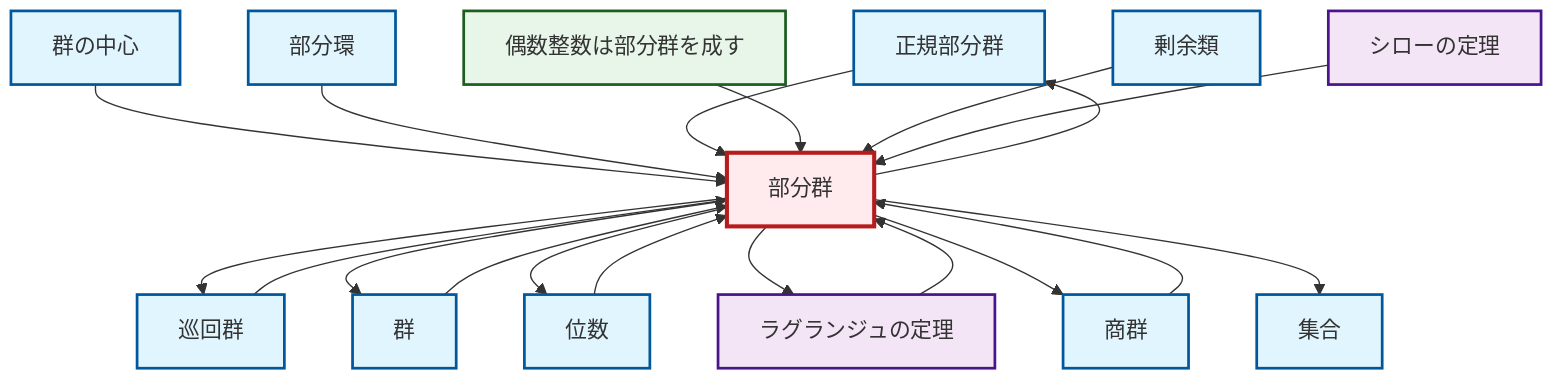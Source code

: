 graph TD
    classDef definition fill:#e1f5fe,stroke:#01579b,stroke-width:2px
    classDef theorem fill:#f3e5f5,stroke:#4a148c,stroke-width:2px
    classDef axiom fill:#fff3e0,stroke:#e65100,stroke-width:2px
    classDef example fill:#e8f5e9,stroke:#1b5e20,stroke-width:2px
    classDef current fill:#ffebee,stroke:#b71c1c,stroke-width:3px
    def-normal-subgroup["正規部分群"]:::definition
    thm-lagrange["ラグランジュの定理"]:::theorem
    def-subring["部分環"]:::definition
    def-subgroup["部分群"]:::definition
    def-center-of-group["群の中心"]:::definition
    def-cyclic-group["巡回群"]:::definition
    def-coset["剰余類"]:::definition
    ex-even-integers-subgroup["偶数整数は部分群を成す"]:::example
    def-set["集合"]:::definition
    thm-sylow["シローの定理"]:::theorem
    def-order["位数"]:::definition
    def-group["群"]:::definition
    def-quotient-group["商群"]:::definition
    def-center-of-group --> def-subgroup
    def-subgroup --> def-cyclic-group
    def-subring --> def-subgroup
    def-order --> def-subgroup
    def-normal-subgroup --> def-subgroup
    def-group --> def-subgroup
    ex-even-integers-subgroup --> def-subgroup
    def-subgroup --> def-group
    def-subgroup --> def-order
    def-subgroup --> thm-lagrange
    def-coset --> def-subgroup
    thm-sylow --> def-subgroup
    def-cyclic-group --> def-subgroup
    thm-lagrange --> def-subgroup
    def-quotient-group --> def-subgroup
    def-subgroup --> def-quotient-group
    def-subgroup --> def-normal-subgroup
    def-subgroup --> def-set
    class def-subgroup current